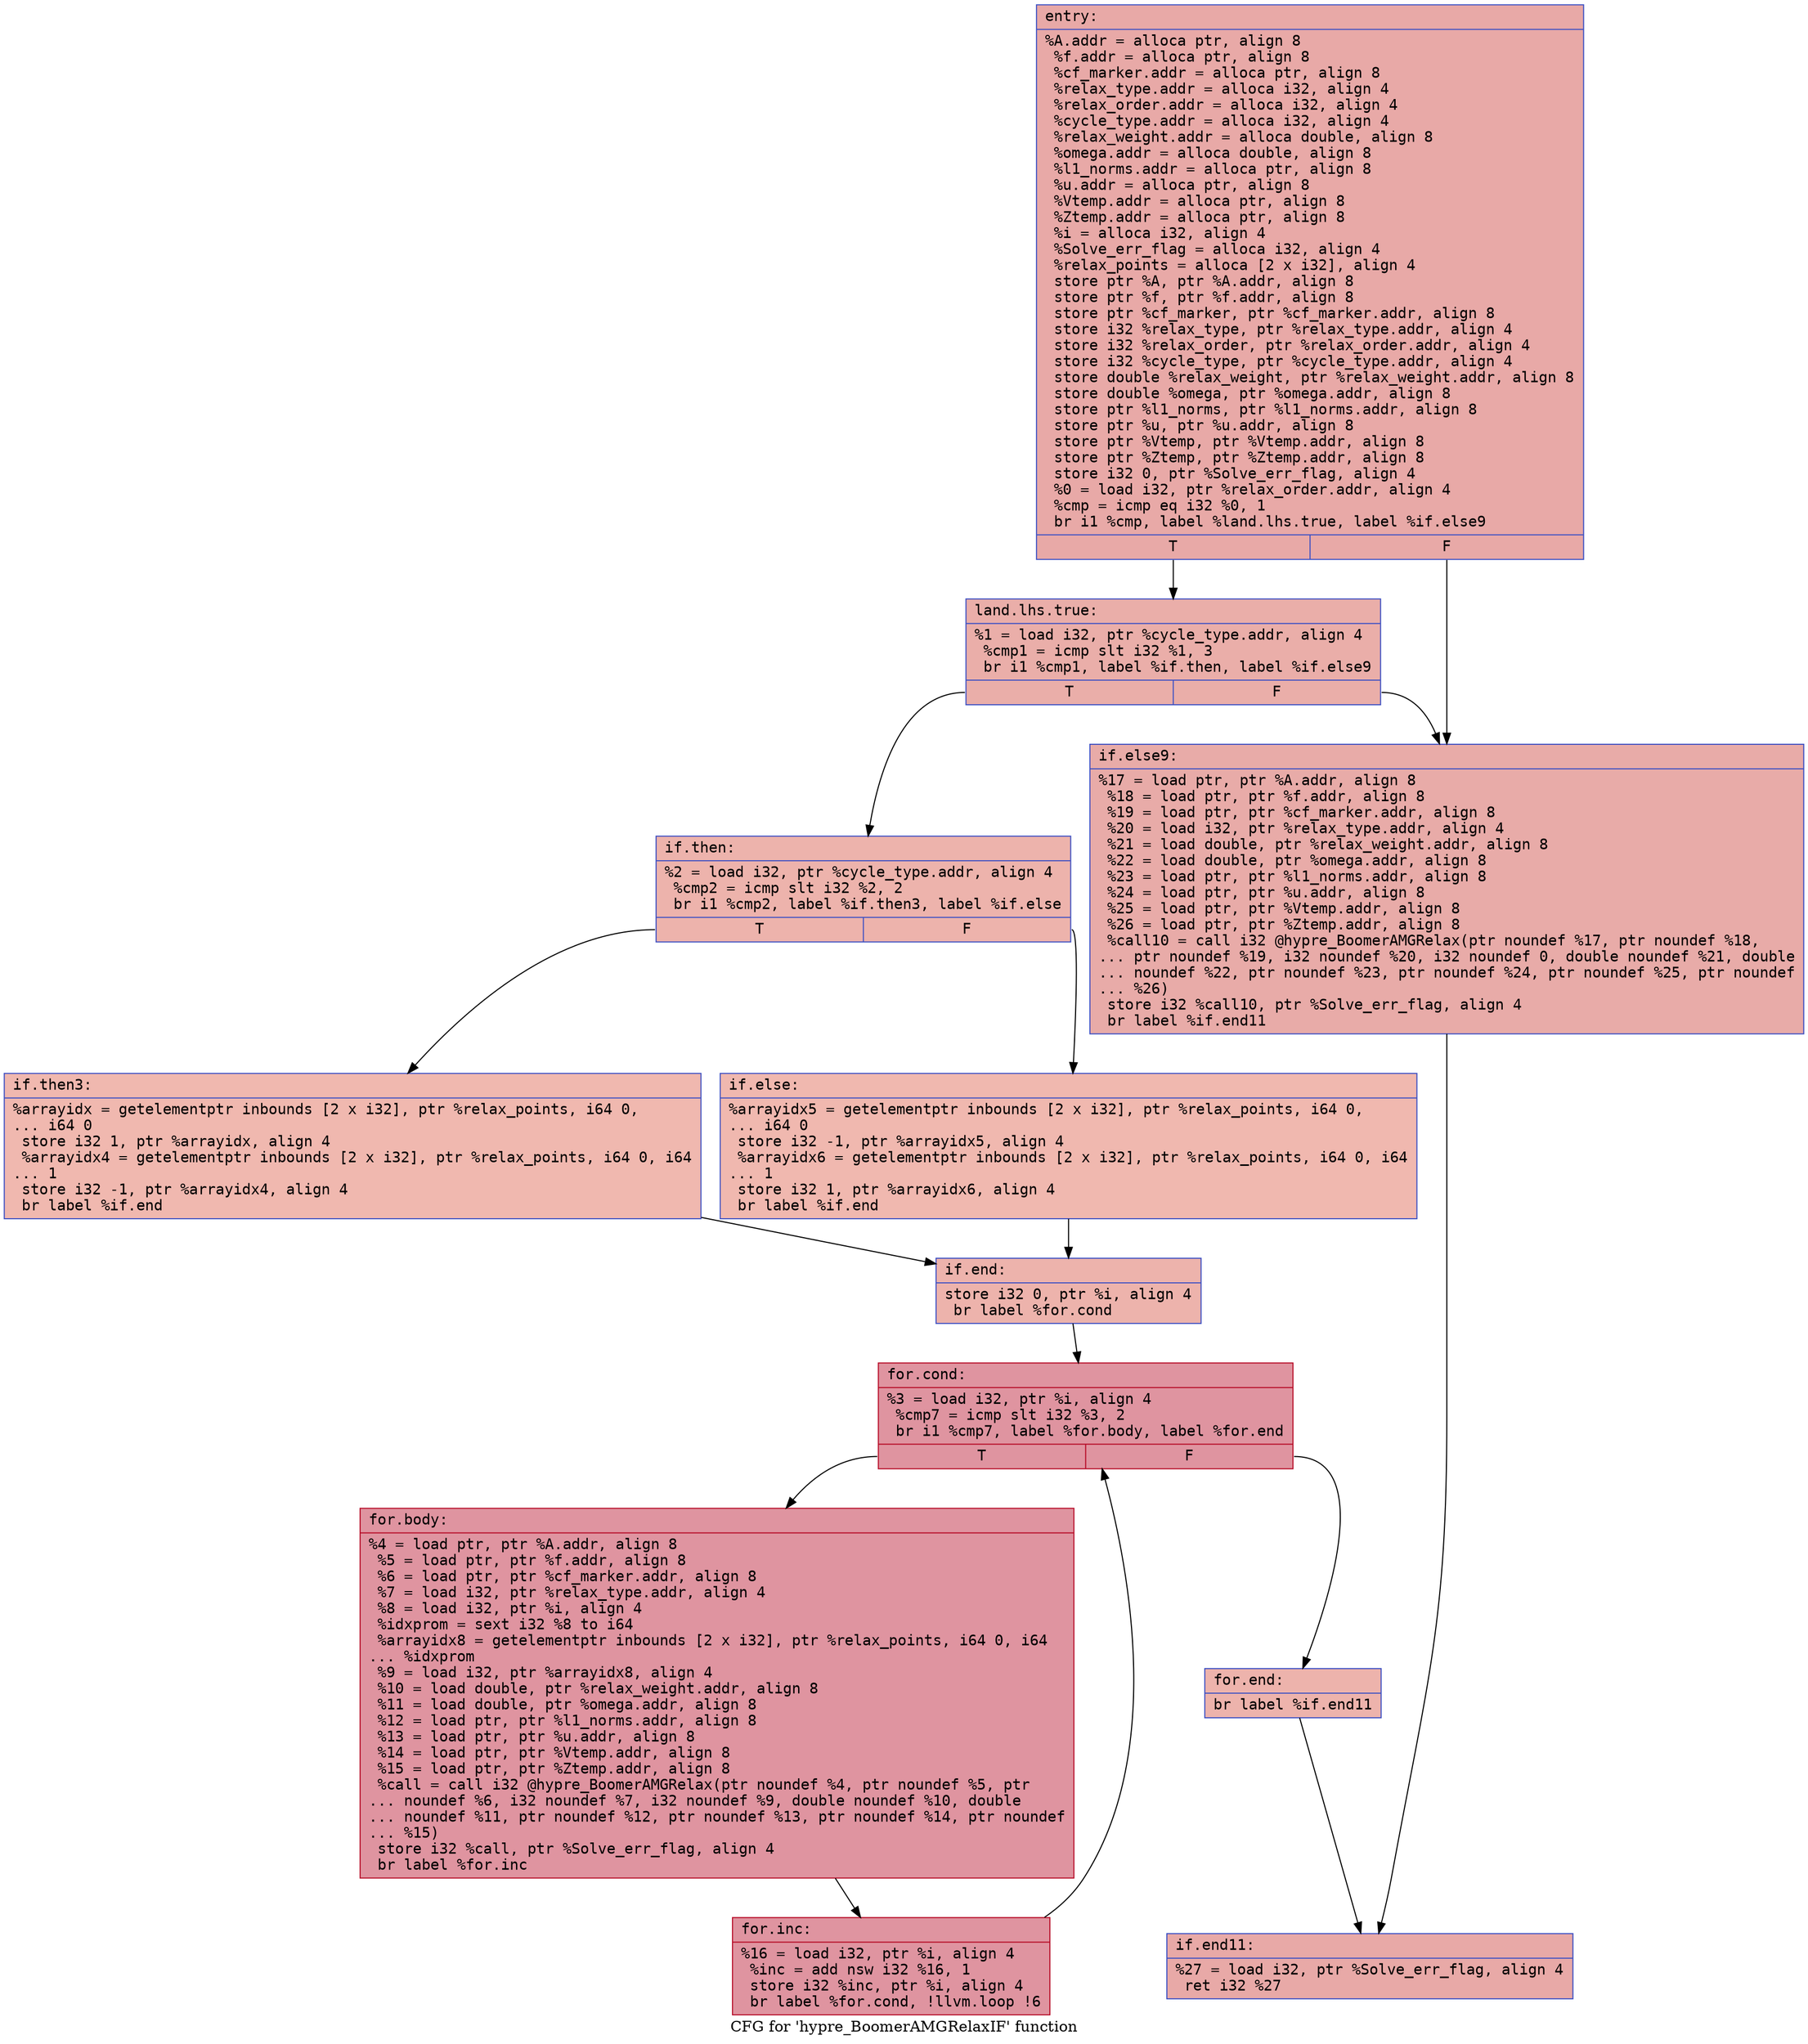 digraph "CFG for 'hypre_BoomerAMGRelaxIF' function" {
	label="CFG for 'hypre_BoomerAMGRelaxIF' function";

	Node0x560bd8f11490 [shape=record,color="#3d50c3ff", style=filled, fillcolor="#ca3b3770" fontname="Courier",label="{entry:\l|  %A.addr = alloca ptr, align 8\l  %f.addr = alloca ptr, align 8\l  %cf_marker.addr = alloca ptr, align 8\l  %relax_type.addr = alloca i32, align 4\l  %relax_order.addr = alloca i32, align 4\l  %cycle_type.addr = alloca i32, align 4\l  %relax_weight.addr = alloca double, align 8\l  %omega.addr = alloca double, align 8\l  %l1_norms.addr = alloca ptr, align 8\l  %u.addr = alloca ptr, align 8\l  %Vtemp.addr = alloca ptr, align 8\l  %Ztemp.addr = alloca ptr, align 8\l  %i = alloca i32, align 4\l  %Solve_err_flag = alloca i32, align 4\l  %relax_points = alloca [2 x i32], align 4\l  store ptr %A, ptr %A.addr, align 8\l  store ptr %f, ptr %f.addr, align 8\l  store ptr %cf_marker, ptr %cf_marker.addr, align 8\l  store i32 %relax_type, ptr %relax_type.addr, align 4\l  store i32 %relax_order, ptr %relax_order.addr, align 4\l  store i32 %cycle_type, ptr %cycle_type.addr, align 4\l  store double %relax_weight, ptr %relax_weight.addr, align 8\l  store double %omega, ptr %omega.addr, align 8\l  store ptr %l1_norms, ptr %l1_norms.addr, align 8\l  store ptr %u, ptr %u.addr, align 8\l  store ptr %Vtemp, ptr %Vtemp.addr, align 8\l  store ptr %Ztemp, ptr %Ztemp.addr, align 8\l  store i32 0, ptr %Solve_err_flag, align 4\l  %0 = load i32, ptr %relax_order.addr, align 4\l  %cmp = icmp eq i32 %0, 1\l  br i1 %cmp, label %land.lhs.true, label %if.else9\l|{<s0>T|<s1>F}}"];
	Node0x560bd8f11490:s0 -> Node0x560bd8f157b0[tooltip="entry -> land.lhs.true\nProbability 50.00%" ];
	Node0x560bd8f11490:s1 -> Node0x560bd8f15800[tooltip="entry -> if.else9\nProbability 50.00%" ];
	Node0x560bd8f157b0 [shape=record,color="#3d50c3ff", style=filled, fillcolor="#d0473d70" fontname="Courier",label="{land.lhs.true:\l|  %1 = load i32, ptr %cycle_type.addr, align 4\l  %cmp1 = icmp slt i32 %1, 3\l  br i1 %cmp1, label %if.then, label %if.else9\l|{<s0>T|<s1>F}}"];
	Node0x560bd8f157b0:s0 -> Node0x560bd8f15fb0[tooltip="land.lhs.true -> if.then\nProbability 50.00%" ];
	Node0x560bd8f157b0:s1 -> Node0x560bd8f15800[tooltip="land.lhs.true -> if.else9\nProbability 50.00%" ];
	Node0x560bd8f15fb0 [shape=record,color="#3d50c3ff", style=filled, fillcolor="#d6524470" fontname="Courier",label="{if.then:\l|  %2 = load i32, ptr %cycle_type.addr, align 4\l  %cmp2 = icmp slt i32 %2, 2\l  br i1 %cmp2, label %if.then3, label %if.else\l|{<s0>T|<s1>F}}"];
	Node0x560bd8f15fb0:s0 -> Node0x560bd8f16230[tooltip="if.then -> if.then3\nProbability 50.00%" ];
	Node0x560bd8f15fb0:s1 -> Node0x560bd8f162b0[tooltip="if.then -> if.else\nProbability 50.00%" ];
	Node0x560bd8f16230 [shape=record,color="#3d50c3ff", style=filled, fillcolor="#dc5d4a70" fontname="Courier",label="{if.then3:\l|  %arrayidx = getelementptr inbounds [2 x i32], ptr %relax_points, i64 0,\l... i64 0\l  store i32 1, ptr %arrayidx, align 4\l  %arrayidx4 = getelementptr inbounds [2 x i32], ptr %relax_points, i64 0, i64\l... 1\l  store i32 -1, ptr %arrayidx4, align 4\l  br label %if.end\l}"];
	Node0x560bd8f16230 -> Node0x560bd8f167e0[tooltip="if.then3 -> if.end\nProbability 100.00%" ];
	Node0x560bd8f162b0 [shape=record,color="#3d50c3ff", style=filled, fillcolor="#dc5d4a70" fontname="Courier",label="{if.else:\l|  %arrayidx5 = getelementptr inbounds [2 x i32], ptr %relax_points, i64 0,\l... i64 0\l  store i32 -1, ptr %arrayidx5, align 4\l  %arrayidx6 = getelementptr inbounds [2 x i32], ptr %relax_points, i64 0, i64\l... 1\l  store i32 1, ptr %arrayidx6, align 4\l  br label %if.end\l}"];
	Node0x560bd8f162b0 -> Node0x560bd8f167e0[tooltip="if.else -> if.end\nProbability 100.00%" ];
	Node0x560bd8f167e0 [shape=record,color="#3d50c3ff", style=filled, fillcolor="#d6524470" fontname="Courier",label="{if.end:\l|  store i32 0, ptr %i, align 4\l  br label %for.cond\l}"];
	Node0x560bd8f167e0 -> Node0x560bd8f16cf0[tooltip="if.end -> for.cond\nProbability 100.00%" ];
	Node0x560bd8f16cf0 [shape=record,color="#b70d28ff", style=filled, fillcolor="#b70d2870" fontname="Courier",label="{for.cond:\l|  %3 = load i32, ptr %i, align 4\l  %cmp7 = icmp slt i32 %3, 2\l  br i1 %cmp7, label %for.body, label %for.end\l|{<s0>T|<s1>F}}"];
	Node0x560bd8f16cf0:s0 -> Node0x560bd8f16f10[tooltip="for.cond -> for.body\nProbability 96.88%" ];
	Node0x560bd8f16cf0:s1 -> Node0x560bd8f16f90[tooltip="for.cond -> for.end\nProbability 3.12%" ];
	Node0x560bd8f16f10 [shape=record,color="#b70d28ff", style=filled, fillcolor="#b70d2870" fontname="Courier",label="{for.body:\l|  %4 = load ptr, ptr %A.addr, align 8\l  %5 = load ptr, ptr %f.addr, align 8\l  %6 = load ptr, ptr %cf_marker.addr, align 8\l  %7 = load i32, ptr %relax_type.addr, align 4\l  %8 = load i32, ptr %i, align 4\l  %idxprom = sext i32 %8 to i64\l  %arrayidx8 = getelementptr inbounds [2 x i32], ptr %relax_points, i64 0, i64\l... %idxprom\l  %9 = load i32, ptr %arrayidx8, align 4\l  %10 = load double, ptr %relax_weight.addr, align 8\l  %11 = load double, ptr %omega.addr, align 8\l  %12 = load ptr, ptr %l1_norms.addr, align 8\l  %13 = load ptr, ptr %u.addr, align 8\l  %14 = load ptr, ptr %Vtemp.addr, align 8\l  %15 = load ptr, ptr %Ztemp.addr, align 8\l  %call = call i32 @hypre_BoomerAMGRelax(ptr noundef %4, ptr noundef %5, ptr\l... noundef %6, i32 noundef %7, i32 noundef %9, double noundef %10, double\l... noundef %11, ptr noundef %12, ptr noundef %13, ptr noundef %14, ptr noundef\l... %15)\l  store i32 %call, ptr %Solve_err_flag, align 4\l  br label %for.inc\l}"];
	Node0x560bd8f16f10 -> Node0x560bd8f185e0[tooltip="for.body -> for.inc\nProbability 100.00%" ];
	Node0x560bd8f185e0 [shape=record,color="#b70d28ff", style=filled, fillcolor="#b70d2870" fontname="Courier",label="{for.inc:\l|  %16 = load i32, ptr %i, align 4\l  %inc = add nsw i32 %16, 1\l  store i32 %inc, ptr %i, align 4\l  br label %for.cond, !llvm.loop !6\l}"];
	Node0x560bd8f185e0 -> Node0x560bd8f16cf0[tooltip="for.inc -> for.cond\nProbability 100.00%" ];
	Node0x560bd8f16f90 [shape=record,color="#3d50c3ff", style=filled, fillcolor="#d6524470" fontname="Courier",label="{for.end:\l|  br label %if.end11\l}"];
	Node0x560bd8f16f90 -> Node0x560bd8f199c0[tooltip="for.end -> if.end11\nProbability 100.00%" ];
	Node0x560bd8f15800 [shape=record,color="#3d50c3ff", style=filled, fillcolor="#cc403a70" fontname="Courier",label="{if.else9:\l|  %17 = load ptr, ptr %A.addr, align 8\l  %18 = load ptr, ptr %f.addr, align 8\l  %19 = load ptr, ptr %cf_marker.addr, align 8\l  %20 = load i32, ptr %relax_type.addr, align 4\l  %21 = load double, ptr %relax_weight.addr, align 8\l  %22 = load double, ptr %omega.addr, align 8\l  %23 = load ptr, ptr %l1_norms.addr, align 8\l  %24 = load ptr, ptr %u.addr, align 8\l  %25 = load ptr, ptr %Vtemp.addr, align 8\l  %26 = load ptr, ptr %Ztemp.addr, align 8\l  %call10 = call i32 @hypre_BoomerAMGRelax(ptr noundef %17, ptr noundef %18,\l... ptr noundef %19, i32 noundef %20, i32 noundef 0, double noundef %21, double\l... noundef %22, ptr noundef %23, ptr noundef %24, ptr noundef %25, ptr noundef\l... %26)\l  store i32 %call10, ptr %Solve_err_flag, align 4\l  br label %if.end11\l}"];
	Node0x560bd8f15800 -> Node0x560bd8f199c0[tooltip="if.else9 -> if.end11\nProbability 100.00%" ];
	Node0x560bd8f199c0 [shape=record,color="#3d50c3ff", style=filled, fillcolor="#ca3b3770" fontname="Courier",label="{if.end11:\l|  %27 = load i32, ptr %Solve_err_flag, align 4\l  ret i32 %27\l}"];
}
